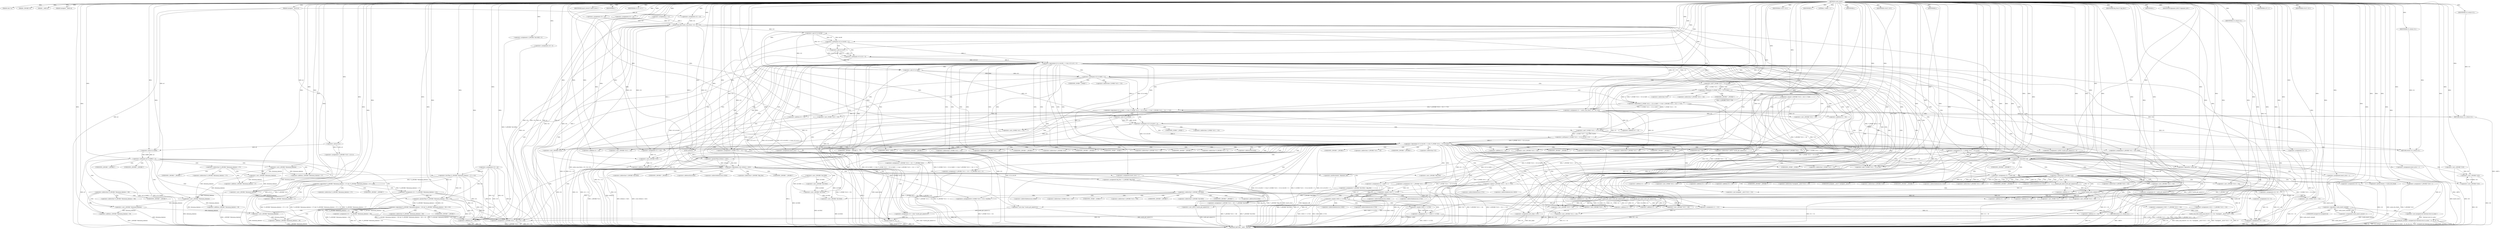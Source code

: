 digraph cache_insert {  
"1000122" [label = "(METHOD,cache_insert)" ]
"1000637" [label = "(METHOD_RETURN,__int64 __fastcall)" ]
"1000123" [label = "(PARAM,char *a1)" ]
"1000124" [label = "(PARAM,_DWORD *a2)" ]
"1000125" [label = "(PARAM,__int64 a3)" ]
"1000126" [label = "(PARAM,unsigned __int64 a4)" ]
"1000127" [label = "(PARAM,unsigned __int16 a5)" ]
"1000150" [label = "(<operator>.assignment,s = a1)" ]
"1000153" [label = "(<operator>.assignment,v25 = a2)" ]
"1000156" [label = "(<operator>.assignment,v24 = a3)" ]
"1000159" [label = "(<operator>.assignment,v23 = a4)" ]
"1000162" [label = "(<operator>.assignment,v22 = a5)" ]
"1000165" [label = "(<operator>.assignment,*(_DWORD *)&v20[8] = 0)" ]
"1000167" [label = "(<operator>.cast,(_DWORD *)&v20[8])" ]
"1000174" [label = "(<operator>.assignment,*(_QWORD *)v20 = a5 & 4)" ]
"1000176" [label = "(<operator>.cast,(_QWORD *)v20)" ]
"1000179" [label = "(<operator>.and,a5 & 4)" ]
"1000182" [label = "(<operator>.assignment,v19 = 0)" ]
"1000186" [label = "(<operator>.notEquals,(a5 & 0x980) != 0)" ]
"1000187" [label = "(<operator>.and,a5 & 0x980)" ]
"1000193" [label = "(<operator>.logicalAnd,*((_QWORD *)dnsmasq_daemon + 57) && *((_QWORD *)dnsmasq_daemon + 57) < v23)" ]
"1000195" [label = "(<operator>.addition,(_QWORD *)dnsmasq_daemon + 57)" ]
"1000196" [label = "(<operator>.cast,(_QWORD *)dnsmasq_daemon)" ]
"1000200" [label = "(<operator>.lessThan,*((_QWORD *)dnsmasq_daemon + 57) < v23)" ]
"1000202" [label = "(<operator>.addition,(_QWORD *)dnsmasq_daemon + 57)" ]
"1000203" [label = "(<operator>.cast,(_QWORD *)dnsmasq_daemon)" ]
"1000208" [label = "(<operator>.assignment,v23 = *((_QWORD *)dnsmasq_daemon + 57))" ]
"1000211" [label = "(<operator>.addition,(_QWORD *)dnsmasq_daemon + 57)" ]
"1000212" [label = "(<operator>.cast,(_QWORD *)dnsmasq_daemon)" ]
"1000217" [label = "(<operator>.logicalAnd,*((_QWORD *)dnsmasq_daemon + 56) && *((_QWORD *)dnsmasq_daemon + 56) > v23)" ]
"1000219" [label = "(<operator>.addition,(_QWORD *)dnsmasq_daemon + 56)" ]
"1000220" [label = "(<operator>.cast,(_QWORD *)dnsmasq_daemon)" ]
"1000224" [label = "(<operator>.greaterThan,*((_QWORD *)dnsmasq_daemon + 56) > v23)" ]
"1000226" [label = "(<operator>.addition,(_QWORD *)dnsmasq_daemon + 56)" ]
"1000227" [label = "(<operator>.cast,(_QWORD *)dnsmasq_daemon)" ]
"1000232" [label = "(<operator>.assignment,v23 = *((_QWORD *)dnsmasq_daemon + 56))" ]
"1000235" [label = "(<operator>.addition,(_QWORD *)dnsmasq_daemon + 56)" ]
"1000236" [label = "(<operator>.cast,(_QWORD *)dnsmasq_daemon)" ]
"1000241" [label = "(IDENTIFIER,insert_error,if ( insert_error ))" ]
"1000242" [label = "(IDENTIFIER,L,)" ]
"1000243" [label = "(<operator>.assignment,v21 = cache_scan_free(s, v25, v24, v22))" ]
"1000245" [label = "(cache_scan_free,cache_scan_free(s, v25, v24, v22))" ]
"1000251" [label = "(IDENTIFIER,v21,if ( v21 ))" ]
"1000254" [label = "(<operator>.logicalAnd,(v22 & 0x180) != 0 && (v22 & 8) != 0)" ]
"1000255" [label = "(<operator>.notEquals,(v22 & 0x180) != 0)" ]
"1000256" [label = "(<operator>.and,v22 & 0x180)" ]
"1000260" [label = "(<operator>.notEquals,(v22 & 8) != 0)" ]
"1000261" [label = "(<operator>.and,v22 & 8)" ]
"1000267" [label = "(<operator>.logicalAnd,(v22 & 0x80) != 0 && (*(_WORD *)(v21 + 52) & 0x80) != 0 && *(_DWORD *)(v21 + 24) == *v25)" ]
"1000268" [label = "(<operator>.notEquals,(v22 & 0x80) != 0)" ]
"1000269" [label = "(<operator>.and,v22 & 0x80)" ]
"1000273" [label = "(<operator>.logicalAnd,(*(_WORD *)(v21 + 52) & 0x80) != 0 && *(_DWORD *)(v21 + 24) == *v25)" ]
"1000274" [label = "(<operator>.notEquals,(*(_WORD *)(v21 + 52) & 0x80) != 0)" ]
"1000275" [label = "(<operator>.and,*(_WORD *)(v21 + 52) & 0x80)" ]
"1000277" [label = "(<operator>.cast,(_WORD *)(v21 + 52))" ]
"1000279" [label = "(<operator>.addition,v21 + 52)" ]
"1000284" [label = "(<operator>.equals,*(_DWORD *)(v21 + 24) == *v25)" ]
"1000286" [label = "(<operator>.cast,(_DWORD *)(v21 + 24))" ]
"1000288" [label = "(<operator>.addition,v21 + 24)" ]
"1000293" [label = "(RETURN,return v21;,return v21;)" ]
"1000294" [label = "(IDENTIFIER,v21,return v21;)" ]
"1000296" [label = "(<operator>.logicalAnd,(v22 & 0x100) != 0 && (*(_WORD *)(v21 + 52) & 0x100) != 0)" ]
"1000297" [label = "(<operator>.notEquals,(v22 & 0x100) != 0)" ]
"1000298" [label = "(<operator>.and,v22 & 0x100)" ]
"1000302" [label = "(<operator>.notEquals,(*(_WORD *)(v21 + 52) & 0x100) != 0)" ]
"1000303" [label = "(<operator>.and,*(_WORD *)(v21 + 52) & 0x100)" ]
"1000305" [label = "(<operator>.cast,(_WORD *)(v21 + 52))" ]
"1000307" [label = "(<operator>.addition,v21 + 52)" ]
"1000313" [label = "(<operator>.assignment,v18 = (_DWORD *)(v21 + 24))" ]
"1000315" [label = "(<operator>.cast,(_DWORD *)(v21 + 24))" ]
"1000317" [label = "(<operator>.addition,v21 + 24)" ]
"1000320" [label = "(<operator>.assignment,v17 = v25)" ]
"1000323" [label = "(<operator>.assignment,v14 = 0)" ]
"1000327" [label = "(<operator>.equals,*(_DWORD *)(v21 + 24) == *v25)" ]
"1000329" [label = "(<operator>.cast,(_DWORD *)(v21 + 24))" ]
"1000331" [label = "(<operator>.addition,v21 + 24)" ]
"1000337" [label = "(<operator>.assignment,v14 = 0)" ]
"1000341" [label = "(<operator>.equals,v18[1] == v17[1])" ]
"1000349" [label = "(<operator>.assignment,v14 = 0)" ]
"1000353" [label = "(<operator>.equals,v18[2] == v17[2])" ]
"1000360" [label = "(<operator>.assignment,v14 = v18[3] == v17[3])" ]
"1000362" [label = "(<operator>.equals,v18[3] == v17[3])" ]
"1000369" [label = "(<operator>.assignment,v16 = v14)" ]
"1000373" [label = "(IDENTIFIER,v14,if ( v14 ))" ]
"1000374" [label = "(RETURN,return v21;,return v21;)" ]
"1000375" [label = "(IDENTIFIER,v21,return v21;)" ]
"1000376" [label = "(<operator>.assignment,insert_error = 1)" ]
"1000379" [label = "(IDENTIFIER,L,)" ]
"1000381" [label = "(LITERAL,1,while ( 1 ))" ]
"1000383" [label = "(<operator>.assignment,v21 = cache_tail)" ]
"1000387" [label = "(<operator>.logicalNot,!cache_tail)" ]
"1000390" [label = "(<operator>.assignment,insert_error = 1)" ]
"1000393" [label = "(IDENTIFIER,L,)" ]
"1000394" [label = "(<operator>.assignment,v8 = *(_WORD *)(v21 + 52) & 0xC)" ]
"1000396" [label = "(<operator>.and,*(_WORD *)(v21 + 52) & 0xC)" ]
"1000398" [label = "(<operator>.cast,(_WORD *)(v21 + 52))" ]
"1000400" [label = "(<operator>.addition,v21 + 52)" ]
"1000405" [label = "(<operator>.logicalNot,!v8)" ]
"1000409" [label = "(IDENTIFIER,v19,if ( v19 ))" ]
"1000412" [label = "(<operator>.logicalNot,!cache_insert_warned)" ]
"1000415" [label = "(my_syslog,my_syslog(3, (unsigned int)\"Internal error in cache.\", v5, v8, v6, v7))" ]
"1000417" [label = "(<operator>.cast,(unsigned int)\"Internal error in cache.\")" ]
"1000424" [label = "(<operator>.assignment,cache_insert_warned = 1)" ]
"1000427" [label = "(<operator>.assignment,insert_error = 1)" ]
"1000430" [label = "(IDENTIFIER,L,)" ]
"1000433" [label = "(<operator>.cast,(_DWORD *)v20)" ]
"1000437" [label = "(<operator>.assignment,v15[0] = *(_QWORD *)(v21 + 24))" ]
"1000442" [label = "(<operator>.cast,(_QWORD *)(v21 + 24))" ]
"1000444" [label = "(<operator>.addition,v21 + 24)" ]
"1000447" [label = "(<operator>.assignment,v15[1] = *(_QWORD *)(v21 + 32))" ]
"1000452" [label = "(<operator>.cast,(_QWORD *)(v21 + 32))" ]
"1000454" [label = "(<operator>.addition,v21 + 32)" ]
"1000457" [label = "(<operator>.assignment,v19 = 1)" ]
"1000460" [label = "(<operator>.assignment,v9 = cache_get_name(v21))" ]
"1000462" [label = "(cache_get_name,cache_get_name(v21))" ]
"1000464" [label = "(cache_scan_free,cache_scan_free(v9, v15, v24, *(unsigned __int16 *)(v21 + 52)))" ]
"1000469" [label = "(<operator>.cast,(unsigned __int16 *)(v21 + 52))" ]
"1000471" [label = "(<operator>.addition,v21 + 52)" ]
"1000474" [label = "(<operator>.preIncrement,++cache_live_freed)" ]
"1000478" [label = "(<operator>.assignment,*(_DWORD *)v20 = 1)" ]
"1000480" [label = "(<operator>.cast,(_DWORD *)v20)" ]
"1000485" [label = "(<operator>.logicalAnd,s && strlen(s) > 0x31)" ]
"1000487" [label = "(<operator>.greaterThan,strlen(s) > 0x31)" ]
"1000488" [label = "(strlen,strlen(s))" ]
"1000493" [label = "(IDENTIFIER,big_free,if ( big_free ))" ]
"1000495" [label = "(<operator>.assignment,*(_QWORD *)&v20[4] = big_free)" ]
"1000497" [label = "(<operator>.cast,(_QWORD *)&v20[4])" ]
"1000504" [label = "(<operator>.assignment,big_free = *(_QWORD *)big_free)" ]
"1000507" [label = "(<operator>.cast,(_QWORD *)big_free)" ]
"1000513" [label = "(<operator>.assignment,insert_error = 1)" ]
"1000516" [label = "(IDENTIFIER,L,)" ]
"1000518" [label = "(IDENTIFIER,bignames_left,if ( bignames_left ))" ]
"1000519" [label = "(<operator>.preDecrement,--bignames_left)" ]
"1000521" [label = "(cache_unlink,cache_unlink(v21))" ]
"1000523" [label = "(<operator>.assignment,*(_WORD *)(v21 + 52) = v22)" ]
"1000525" [label = "(<operator>.cast,(_WORD *)(v21 + 52))" ]
"1000527" [label = "(<operator>.addition,v21 + 52)" ]
"1000533" [label = "(<operator>.cast,(_QWORD *)&v20[4])" ]
"1000540" [label = "(<operator>.assignment,*(_QWORD *)(v21 + 56) = *(_QWORD *)&v20[4])" ]
"1000542" [label = "(<operator>.cast,(_QWORD *)(v21 + 56))" ]
"1000544" [label = "(<operator>.addition,v21 + 56)" ]
"1000548" [label = "(<operator>.cast,(_QWORD *)&v20[4])" ]
"1000554" [label = "(<operators>.assignmentOr,*(_WORD *)(v21 + 52) |= 0x200u)" ]
"1000556" [label = "(<operator>.cast,(_WORD *)(v21 + 52))" ]
"1000558" [label = "(<operator>.addition,v21 + 52)" ]
"1000563" [label = "(IDENTIFIER,s,if ( s ))" ]
"1000565" [label = "(<operator>.assignment,v10 = (char *)cache_get_name(v21))" ]
"1000567" [label = "(<operator>.cast,(char *)cache_get_name(v21))" ]
"1000569" [label = "(cache_get_name,cache_get_name(v21))" ]
"1000571" [label = "(strcpy,strcpy(v10, s))" ]
"1000576" [label = "(<operator>.assignment,*(_BYTE *)cache_get_name(v21) = 0)" ]
"1000578" [label = "(<operator>.cast,(_BYTE *)cache_get_name(v21))" ]
"1000580" [label = "(cache_get_name,cache_get_name(v21))" ]
"1000584" [label = "(IDENTIFIER,v25,if ( v25 ))" ]
"1000586" [label = "(<operator>.assignment,v11 = v21)" ]
"1000589" [label = "(<operator>.assignment,v12 = v25)" ]
"1000592" [label = "(<operator>.assignment,*(_QWORD *)(v21 + 24) = *(_QWORD *)v25)" ]
"1000594" [label = "(<operator>.cast,(_QWORD *)(v21 + 24))" ]
"1000596" [label = "(<operator>.addition,v21 + 24)" ]
"1000600" [label = "(<operator>.cast,(_QWORD *)v25)" ]
"1000603" [label = "(<operator>.assignment,*(_QWORD *)(v11 + 32) = *((_QWORD *)v12 + 1))" ]
"1000605" [label = "(<operator>.cast,(_QWORD *)(v11 + 32))" ]
"1000607" [label = "(<operator>.addition,v11 + 32)" ]
"1000611" [label = "(<operator>.addition,(_QWORD *)v12 + 1)" ]
"1000612" [label = "(<operator>.cast,(_QWORD *)v12)" ]
"1000616" [label = "(<operator>.assignment,*(_QWORD *)(v21 + 40) = v23 + v24)" ]
"1000618" [label = "(<operator>.cast,(_QWORD *)(v21 + 40))" ]
"1000620" [label = "(<operator>.addition,v21 + 40)" ]
"1000623" [label = "(<operator>.addition,v23 + v24)" ]
"1000626" [label = "(<operator>.assignment,*(_QWORD *)v21 = new_chain)" ]
"1000628" [label = "(<operator>.cast,(_QWORD *)v21)" ]
"1000632" [label = "(<operator>.assignment,new_chain = v21)" ]
"1000635" [label = "(RETURN,return v21;,return v21;)" ]
"1000636" [label = "(IDENTIFIER,v21,return v21;)" ]
"1000194" [label = "(<operator>.indirection,*((_QWORD *)dnsmasq_daemon + 57))" ]
"1000197" [label = "(UNKNOWN,_QWORD *,_QWORD *)" ]
"1000201" [label = "(<operator>.indirection,*((_QWORD *)dnsmasq_daemon + 57))" ]
"1000204" [label = "(UNKNOWN,_QWORD *,_QWORD *)" ]
"1000210" [label = "(<operator>.indirection,*((_QWORD *)dnsmasq_daemon + 57))" ]
"1000213" [label = "(UNKNOWN,_QWORD *,_QWORD *)" ]
"1000218" [label = "(<operator>.indirection,*((_QWORD *)dnsmasq_daemon + 56))" ]
"1000221" [label = "(UNKNOWN,_QWORD *,_QWORD *)" ]
"1000225" [label = "(<operator>.indirection,*((_QWORD *)dnsmasq_daemon + 56))" ]
"1000228" [label = "(UNKNOWN,_QWORD *,_QWORD *)" ]
"1000234" [label = "(<operator>.indirection,*((_QWORD *)dnsmasq_daemon + 56))" ]
"1000237" [label = "(UNKNOWN,_QWORD *,_QWORD *)" ]
"1000276" [label = "(<operator>.indirection,*(_WORD *)(v21 + 52))" ]
"1000278" [label = "(UNKNOWN,_WORD *,_WORD *)" ]
"1000285" [label = "(<operator>.indirection,*(_DWORD *)(v21 + 24))" ]
"1000287" [label = "(UNKNOWN,_DWORD *,_DWORD *)" ]
"1000291" [label = "(<operator>.indirection,*v25)" ]
"1000304" [label = "(<operator>.indirection,*(_WORD *)(v21 + 52))" ]
"1000306" [label = "(UNKNOWN,_WORD *,_WORD *)" ]
"1000316" [label = "(UNKNOWN,_DWORD *,_DWORD *)" ]
"1000328" [label = "(<operator>.indirection,*(_DWORD *)(v21 + 24))" ]
"1000330" [label = "(UNKNOWN,_DWORD *,_DWORD *)" ]
"1000334" [label = "(<operator>.indirection,*v25)" ]
"1000342" [label = "(<operator>.indirectIndexAccess,v18[1])" ]
"1000345" [label = "(<operator>.indirectIndexAccess,v17[1])" ]
"1000354" [label = "(<operator>.indirectIndexAccess,v18[2])" ]
"1000357" [label = "(<operator>.indirectIndexAccess,v17[2])" ]
"1000363" [label = "(<operator>.indirectIndexAccess,v18[3])" ]
"1000366" [label = "(<operator>.indirectIndexAccess,v17[3])" ]
"1000397" [label = "(<operator>.indirection,*(_WORD *)(v21 + 52))" ]
"1000399" [label = "(UNKNOWN,_WORD *,_WORD *)" ]
"1000418" [label = "(UNKNOWN,unsigned int,unsigned int)" ]
"1000432" [label = "(<operator>.indirection,*(_DWORD *)v20)" ]
"1000434" [label = "(UNKNOWN,_DWORD *,_DWORD *)" ]
"1000438" [label = "(<operator>.indirectIndexAccess,v15[0])" ]
"1000441" [label = "(<operator>.indirection,*(_QWORD *)(v21 + 24))" ]
"1000443" [label = "(UNKNOWN,_QWORD *,_QWORD *)" ]
"1000448" [label = "(<operator>.indirectIndexAccess,v15[1])" ]
"1000451" [label = "(<operator>.indirection,*(_QWORD *)(v21 + 32))" ]
"1000453" [label = "(UNKNOWN,_QWORD *,_QWORD *)" ]
"1000468" [label = "(<operator>.indirection,*(unsigned __int16 *)(v21 + 52))" ]
"1000470" [label = "(UNKNOWN,unsigned __int16 *,unsigned __int16 *)" ]
"1000479" [label = "(<operator>.indirection,*(_DWORD *)v20)" ]
"1000481" [label = "(UNKNOWN,_DWORD *,_DWORD *)" ]
"1000496" [label = "(<operator>.indirection,*(_QWORD *)&v20[4])" ]
"1000498" [label = "(UNKNOWN,_QWORD *,_QWORD *)" ]
"1000499" [label = "(<operator>.addressOf,&v20[4])" ]
"1000500" [label = "(<operator>.indirectIndexAccess,v20[4])" ]
"1000506" [label = "(<operator>.indirection,*(_QWORD *)big_free)" ]
"1000508" [label = "(UNKNOWN,_QWORD *,_QWORD *)" ]
"1000524" [label = "(<operator>.indirection,*(_WORD *)(v21 + 52))" ]
"1000526" [label = "(UNKNOWN,_WORD *,_WORD *)" ]
"1000532" [label = "(<operator>.indirection,*(_QWORD *)&v20[4])" ]
"1000534" [label = "(UNKNOWN,_QWORD *,_QWORD *)" ]
"1000535" [label = "(<operator>.addressOf,&v20[4])" ]
"1000536" [label = "(<operator>.indirectIndexAccess,v20[4])" ]
"1000541" [label = "(<operator>.indirection,*(_QWORD *)(v21 + 56))" ]
"1000543" [label = "(UNKNOWN,_QWORD *,_QWORD *)" ]
"1000547" [label = "(<operator>.indirection,*(_QWORD *)&v20[4])" ]
"1000549" [label = "(UNKNOWN,_QWORD *,_QWORD *)" ]
"1000550" [label = "(<operator>.addressOf,&v20[4])" ]
"1000551" [label = "(<operator>.indirectIndexAccess,v20[4])" ]
"1000555" [label = "(<operator>.indirection,*(_WORD *)(v21 + 52))" ]
"1000557" [label = "(UNKNOWN,_WORD *,_WORD *)" ]
"1000568" [label = "(UNKNOWN,char *,char *)" ]
"1000577" [label = "(<operator>.indirection,*(_BYTE *)cache_get_name(v21))" ]
"1000579" [label = "(UNKNOWN,_BYTE *,_BYTE *)" ]
"1000593" [label = "(<operator>.indirection,*(_QWORD *)(v21 + 24))" ]
"1000595" [label = "(UNKNOWN,_QWORD *,_QWORD *)" ]
"1000599" [label = "(<operator>.indirection,*(_QWORD *)v25)" ]
"1000601" [label = "(UNKNOWN,_QWORD *,_QWORD *)" ]
"1000604" [label = "(<operator>.indirection,*(_QWORD *)(v11 + 32))" ]
"1000606" [label = "(UNKNOWN,_QWORD *,_QWORD *)" ]
"1000610" [label = "(<operator>.indirection,*((_QWORD *)v12 + 1))" ]
"1000613" [label = "(UNKNOWN,_QWORD *,_QWORD *)" ]
"1000617" [label = "(<operator>.indirection,*(_QWORD *)(v21 + 40))" ]
"1000619" [label = "(UNKNOWN,_QWORD *,_QWORD *)" ]
"1000627" [label = "(<operator>.indirection,*(_QWORD *)v21)" ]
"1000629" [label = "(UNKNOWN,_QWORD *,_QWORD *)" ]
  "1000374" -> "1000637"  [ label = "DDG: <RET>"] 
  "1000464" -> "1000637"  [ label = "DDG: cache_scan_free(v9, v15, v24, *(unsigned __int16 *)(v21 + 52))"] 
  "1000525" -> "1000637"  [ label = "DDG: v21 + 52"] 
  "1000254" -> "1000637"  [ label = "DDG: (v22 & 8) != 0"] 
  "1000327" -> "1000637"  [ label = "DDG: *(_DWORD *)(v21 + 24) == *v25"] 
  "1000523" -> "1000637"  [ label = "DDG: v22"] 
  "1000288" -> "1000637"  [ label = "DDG: v21"] 
  "1000159" -> "1000637"  [ label = "DDG: a4"] 
  "1000267" -> "1000637"  [ label = "DDG: (v22 & 0x80) != 0 && (*(_WORD *)(v21 + 52) & 0x80) != 0 && *(_DWORD *)(v21 + 24) == *v25"] 
  "1000217" -> "1000637"  [ label = "DDG: *((_QWORD *)dnsmasq_daemon + 56)"] 
  "1000193" -> "1000637"  [ label = "DDG: *((_QWORD *)dnsmasq_daemon + 57)"] 
  "1000565" -> "1000637"  [ label = "DDG: (char *)cache_get_name(v21)"] 
  "1000193" -> "1000637"  [ label = "DDG: *((_QWORD *)dnsmasq_daemon + 57) < v23"] 
  "1000571" -> "1000637"  [ label = "DDG: strcpy(v10, s)"] 
  "1000442" -> "1000637"  [ label = "DDG: v21 + 24"] 
  "1000341" -> "1000637"  [ label = "DDG: v18[1]"] 
  "1000523" -> "1000637"  [ label = "DDG: *(_WORD *)(v21 + 52)"] 
  "1000320" -> "1000637"  [ label = "DDG: v25"] 
  "1000127" -> "1000637"  [ label = "DDG: a5"] 
  "1000305" -> "1000637"  [ label = "DDG: v21 + 52"] 
  "1000495" -> "1000637"  [ label = "DDG: *(_QWORD *)&v20[4]"] 
  "1000626" -> "1000637"  [ label = "DDG: *(_QWORD *)v21"] 
  "1000165" -> "1000637"  [ label = "DDG: *(_DWORD *)&v20[8]"] 
  "1000243" -> "1000637"  [ label = "DDG: v21"] 
  "1000415" -> "1000637"  [ label = "DDG: v5"] 
  "1000353" -> "1000637"  [ label = "DDG: v18[2] == v17[2]"] 
  "1000320" -> "1000637"  [ label = "DDG: v17"] 
  "1000268" -> "1000637"  [ label = "DDG: v22 & 0x80"] 
  "1000487" -> "1000637"  [ label = "DDG: strlen(s)"] 
  "1000485" -> "1000637"  [ label = "DDG: s"] 
  "1000600" -> "1000637"  [ label = "DDG: v25"] 
  "1000464" -> "1000637"  [ label = "DDG: *(unsigned __int16 *)(v21 + 52)"] 
  "1000232" -> "1000637"  [ label = "DDG: v23"] 
  "1000542" -> "1000637"  [ label = "DDG: v21 + 56"] 
  "1000415" -> "1000637"  [ label = "DDG: my_syslog(3, (unsigned int)\"Internal error in cache.\", v5, v8, v6, v7)"] 
  "1000415" -> "1000637"  [ label = "DDG: (unsigned int)\"Internal error in cache.\""] 
  "1000415" -> "1000637"  [ label = "DDG: v6"] 
  "1000245" -> "1000637"  [ label = "DDG: s"] 
  "1000327" -> "1000637"  [ label = "DDG: *v25"] 
  "1000554" -> "1000637"  [ label = "DDG: *(_WORD *)(v21 + 52)"] 
  "1000513" -> "1000637"  [ label = "DDG: insert_error"] 
  "1000632" -> "1000637"  [ label = "DDG: v21"] 
  "1000217" -> "1000637"  [ label = "DDG: *((_QWORD *)dnsmasq_daemon + 56) && *((_QWORD *)dnsmasq_daemon + 56) > v23"] 
  "1000504" -> "1000637"  [ label = "DDG: big_free"] 
  "1000176" -> "1000637"  [ label = "DDG: v20"] 
  "1000540" -> "1000637"  [ label = "DDG: *(_QWORD *)&v20[4]"] 
  "1000227" -> "1000637"  [ label = "DDG: dnsmasq_daemon"] 
  "1000571" -> "1000637"  [ label = "DDG: s"] 
  "1000480" -> "1000637"  [ label = "DDG: v20"] 
  "1000576" -> "1000637"  [ label = "DDG: *(_BYTE *)cache_get_name(v21)"] 
  "1000405" -> "1000637"  [ label = "DDG: v8"] 
  "1000232" -> "1000637"  [ label = "DDG: *((_QWORD *)dnsmasq_daemon + 56)"] 
  "1000632" -> "1000637"  [ label = "DDG: new_chain"] 
  "1000447" -> "1000637"  [ label = "DDG: v15[1]"] 
  "1000150" -> "1000637"  [ label = "DDG: a1"] 
  "1000255" -> "1000637"  [ label = "DDG: v22 & 0x180"] 
  "1000273" -> "1000637"  [ label = "DDG: (*(_WORD *)(v21 + 52) & 0x80) != 0"] 
  "1000219" -> "1000637"  [ label = "DDG: (_QWORD *)dnsmasq_daemon"] 
  "1000297" -> "1000637"  [ label = "DDG: v22 & 0x100"] 
  "1000296" -> "1000637"  [ label = "DDG: (v22 & 0x100) != 0 && (*(_WORD *)(v21 + 52) & 0x100) != 0"] 
  "1000437" -> "1000637"  [ label = "DDG: v15[0]"] 
  "1000390" -> "1000637"  [ label = "DDG: insert_error"] 
  "1000369" -> "1000637"  [ label = "DDG: v16"] 
  "1000464" -> "1000637"  [ label = "DDG: v9"] 
  "1000485" -> "1000637"  [ label = "DDG: strlen(s) > 0x31"] 
  "1000269" -> "1000637"  [ label = "DDG: v22"] 
  "1000623" -> "1000637"  [ label = "DDG: v23"] 
  "1000296" -> "1000637"  [ label = "DDG: (*(_WORD *)(v21 + 52) & 0x100) != 0"] 
  "1000182" -> "1000637"  [ label = "DDG: v19"] 
  "1000387" -> "1000637"  [ label = "DDG: !cache_tail"] 
  "1000556" -> "1000637"  [ label = "DDG: v21 + 52"] 
  "1000226" -> "1000637"  [ label = "DDG: (_QWORD *)dnsmasq_daemon"] 
  "1000607" -> "1000637"  [ label = "DDG: v11"] 
  "1000341" -> "1000637"  [ label = "DDG: v18[1] == v17[1]"] 
  "1000267" -> "1000637"  [ label = "DDG: (v22 & 0x80) != 0"] 
  "1000452" -> "1000637"  [ label = "DDG: v21 + 32"] 
  "1000217" -> "1000637"  [ label = "DDG: *((_QWORD *)dnsmasq_daemon + 56) > v23"] 
  "1000341" -> "1000637"  [ label = "DDG: v17[1]"] 
  "1000623" -> "1000637"  [ label = "DDG: v24"] 
  "1000235" -> "1000637"  [ label = "DDG: (_QWORD *)dnsmasq_daemon"] 
  "1000153" -> "1000637"  [ label = "DDG: a2"] 
  "1000156" -> "1000637"  [ label = "DDG: a3"] 
  "1000245" -> "1000637"  [ label = "DDG: v25"] 
  "1000504" -> "1000637"  [ label = "DDG: *(_QWORD *)big_free"] 
  "1000605" -> "1000637"  [ label = "DDG: v11 + 32"] 
  "1000474" -> "1000637"  [ label = "DDG: cache_live_freed"] 
  "1000303" -> "1000637"  [ label = "DDG: *(_WORD *)(v21 + 52)"] 
  "1000594" -> "1000637"  [ label = "DDG: v21 + 24"] 
  "1000254" -> "1000637"  [ label = "DDG: (v22 & 0x180) != 0"] 
  "1000200" -> "1000637"  [ label = "DDG: v23"] 
  "1000220" -> "1000637"  [ label = "DDG: dnsmasq_daemon"] 
  "1000286" -> "1000637"  [ label = "DDG: v21 + 24"] 
  "1000193" -> "1000637"  [ label = "DDG: *((_QWORD *)dnsmasq_daemon + 57) && *((_QWORD *)dnsmasq_daemon + 57) < v23"] 
  "1000313" -> "1000637"  [ label = "DDG: v18"] 
  "1000611" -> "1000637"  [ label = "DDG: (_QWORD *)v12"] 
  "1000274" -> "1000637"  [ label = "DDG: *(_WORD *)(v21 + 52) & 0x80"] 
  "1000424" -> "1000637"  [ label = "DDG: cache_insert_warned"] 
  "1000616" -> "1000637"  [ label = "DDG: *(_QWORD *)(v21 + 40)"] 
  "1000277" -> "1000637"  [ label = "DDG: v21 + 52"] 
  "1000260" -> "1000637"  [ label = "DDG: v22 & 8"] 
  "1000245" -> "1000637"  [ label = "DDG: v24"] 
  "1000437" -> "1000637"  [ label = "DDG: *(_QWORD *)(v21 + 24)"] 
  "1000302" -> "1000637"  [ label = "DDG: *(_WORD *)(v21 + 52) & 0x100"] 
  "1000284" -> "1000637"  [ label = "DDG: *v25"] 
  "1000362" -> "1000637"  [ label = "DDG: v17[3]"] 
  "1000592" -> "1000637"  [ label = "DDG: *(_QWORD *)(v21 + 24)"] 
  "1000540" -> "1000637"  [ label = "DDG: *(_QWORD *)(v21 + 56)"] 
  "1000224" -> "1000637"  [ label = "DDG: v23"] 
  "1000592" -> "1000637"  [ label = "DDG: *(_QWORD *)v25"] 
  "1000519" -> "1000637"  [ label = "DDG: bignames_left"] 
  "1000533" -> "1000637"  [ label = "DDG: &v20[4]"] 
  "1000331" -> "1000637"  [ label = "DDG: v21"] 
  "1000447" -> "1000637"  [ label = "DDG: *(_QWORD *)(v21 + 32)"] 
  "1000208" -> "1000637"  [ label = "DDG: v23"] 
  "1000187" -> "1000637"  [ label = "DDG: a5"] 
  "1000387" -> "1000637"  [ label = "DDG: cache_tail"] 
  "1000478" -> "1000637"  [ label = "DDG: *(_DWORD *)v20"] 
  "1000415" -> "1000637"  [ label = "DDG: v7"] 
  "1000279" -> "1000637"  [ label = "DDG: v21"] 
  "1000567" -> "1000637"  [ label = "DDG: cache_get_name(v21)"] 
  "1000327" -> "1000637"  [ label = "DDG: *(_DWORD *)(v21 + 24)"] 
  "1000616" -> "1000637"  [ label = "DDG: v23 + v24"] 
  "1000186" -> "1000637"  [ label = "DDG: a5 & 0x980"] 
  "1000267" -> "1000637"  [ label = "DDG: (*(_WORD *)(v21 + 52) & 0x80) != 0 && *(_DWORD *)(v21 + 24) == *v25"] 
  "1000376" -> "1000637"  [ label = "DDG: insert_error"] 
  "1000427" -> "1000637"  [ label = "DDG: insert_error"] 
  "1000603" -> "1000637"  [ label = "DDG: *((_QWORD *)v12 + 1)"] 
  "1000167" -> "1000637"  [ label = "DDG: &v20[8]"] 
  "1000394" -> "1000637"  [ label = "DDG: *(_WORD *)(v21 + 52) & 0xC"] 
  "1000174" -> "1000637"  [ label = "DDG: a5 & 4"] 
  "1000298" -> "1000637"  [ label = "DDG: v22"] 
  "1000612" -> "1000637"  [ label = "DDG: v12"] 
  "1000353" -> "1000637"  [ label = "DDG: v18[2]"] 
  "1000412" -> "1000637"  [ label = "DDG: !cache_insert_warned"] 
  "1000362" -> "1000637"  [ label = "DDG: v18[3]"] 
  "1000353" -> "1000637"  [ label = "DDG: v17[2]"] 
  "1000208" -> "1000637"  [ label = "DDG: *((_QWORD *)dnsmasq_daemon + 57)"] 
  "1000273" -> "1000637"  [ label = "DDG: *(_DWORD *)(v21 + 24) == *v25"] 
  "1000236" -> "1000637"  [ label = "DDG: dnsmasq_daemon"] 
  "1000405" -> "1000637"  [ label = "DDG: !v8"] 
  "1000159" -> "1000637"  [ label = "DDG: v23"] 
  "1000578" -> "1000637"  [ label = "DDG: cache_get_name(v21)"] 
  "1000254" -> "1000637"  [ label = "DDG: (v22 & 0x180) != 0 && (v22 & 8) != 0"] 
  "1000521" -> "1000637"  [ label = "DDG: cache_unlink(v21)"] 
  "1000415" -> "1000637"  [ label = "DDG: v8"] 
  "1000603" -> "1000637"  [ label = "DDG: *(_QWORD *)(v11 + 32)"] 
  "1000412" -> "1000637"  [ label = "DDG: cache_insert_warned"] 
  "1000174" -> "1000637"  [ label = "DDG: *(_QWORD *)v20"] 
  "1000464" -> "1000637"  [ label = "DDG: v15"] 
  "1000433" -> "1000637"  [ label = "DDG: v20"] 
  "1000275" -> "1000637"  [ label = "DDG: *(_WORD *)(v21 + 52)"] 
  "1000296" -> "1000637"  [ label = "DDG: (v22 & 0x100) != 0"] 
  "1000485" -> "1000637"  [ label = "DDG: s && strlen(s) > 0x31"] 
  "1000369" -> "1000637"  [ label = "DDG: v14"] 
  "1000243" -> "1000637"  [ label = "DDG: cache_scan_free(s, v25, v24, v22)"] 
  "1000457" -> "1000637"  [ label = "DDG: v19"] 
  "1000571" -> "1000637"  [ label = "DDG: v10"] 
  "1000618" -> "1000637"  [ label = "DDG: v21 + 40"] 
  "1000360" -> "1000637"  [ label = "DDG: v18[3] == v17[3]"] 
  "1000186" -> "1000637"  [ label = "DDG: (a5 & 0x980) != 0"] 
  "1000284" -> "1000637"  [ label = "DDG: *(_DWORD *)(v21 + 24)"] 
  "1000548" -> "1000637"  [ label = "DDG: &v20[4]"] 
  "1000329" -> "1000637"  [ label = "DDG: v21 + 24"] 
  "1000293" -> "1000637"  [ label = "DDG: <RET>"] 
  "1000635" -> "1000637"  [ label = "DDG: <RET>"] 
  "1000122" -> "1000123"  [ label = "DDG: "] 
  "1000122" -> "1000124"  [ label = "DDG: "] 
  "1000122" -> "1000125"  [ label = "DDG: "] 
  "1000122" -> "1000126"  [ label = "DDG: "] 
  "1000122" -> "1000127"  [ label = "DDG: "] 
  "1000122" -> "1000150"  [ label = "DDG: "] 
  "1000122" -> "1000153"  [ label = "DDG: "] 
  "1000122" -> "1000156"  [ label = "DDG: "] 
  "1000122" -> "1000159"  [ label = "DDG: "] 
  "1000127" -> "1000162"  [ label = "DDG: a5"] 
  "1000122" -> "1000162"  [ label = "DDG: "] 
  "1000122" -> "1000165"  [ label = "DDG: "] 
  "1000179" -> "1000174"  [ label = "DDG: a5"] 
  "1000179" -> "1000174"  [ label = "DDG: 4"] 
  "1000122" -> "1000176"  [ label = "DDG: "] 
  "1000127" -> "1000179"  [ label = "DDG: a5"] 
  "1000122" -> "1000179"  [ label = "DDG: "] 
  "1000122" -> "1000182"  [ label = "DDG: "] 
  "1000187" -> "1000186"  [ label = "DDG: a5"] 
  "1000187" -> "1000186"  [ label = "DDG: 0x980"] 
  "1000179" -> "1000187"  [ label = "DDG: a5"] 
  "1000127" -> "1000187"  [ label = "DDG: a5"] 
  "1000122" -> "1000187"  [ label = "DDG: "] 
  "1000122" -> "1000186"  [ label = "DDG: "] 
  "1000200" -> "1000193"  [ label = "DDG: *((_QWORD *)dnsmasq_daemon + 57)"] 
  "1000196" -> "1000195"  [ label = "DDG: dnsmasq_daemon"] 
  "1000122" -> "1000196"  [ label = "DDG: "] 
  "1000122" -> "1000195"  [ label = "DDG: "] 
  "1000200" -> "1000193"  [ label = "DDG: v23"] 
  "1000203" -> "1000202"  [ label = "DDG: dnsmasq_daemon"] 
  "1000196" -> "1000203"  [ label = "DDG: dnsmasq_daemon"] 
  "1000122" -> "1000203"  [ label = "DDG: "] 
  "1000122" -> "1000202"  [ label = "DDG: "] 
  "1000159" -> "1000200"  [ label = "DDG: v23"] 
  "1000122" -> "1000200"  [ label = "DDG: "] 
  "1000193" -> "1000208"  [ label = "DDG: *((_QWORD *)dnsmasq_daemon + 57)"] 
  "1000122" -> "1000208"  [ label = "DDG: "] 
  "1000212" -> "1000211"  [ label = "DDG: dnsmasq_daemon"] 
  "1000203" -> "1000212"  [ label = "DDG: dnsmasq_daemon"] 
  "1000196" -> "1000212"  [ label = "DDG: dnsmasq_daemon"] 
  "1000122" -> "1000212"  [ label = "DDG: "] 
  "1000122" -> "1000211"  [ label = "DDG: "] 
  "1000224" -> "1000217"  [ label = "DDG: *((_QWORD *)dnsmasq_daemon + 56)"] 
  "1000220" -> "1000219"  [ label = "DDG: dnsmasq_daemon"] 
  "1000203" -> "1000220"  [ label = "DDG: dnsmasq_daemon"] 
  "1000212" -> "1000220"  [ label = "DDG: dnsmasq_daemon"] 
  "1000196" -> "1000220"  [ label = "DDG: dnsmasq_daemon"] 
  "1000122" -> "1000220"  [ label = "DDG: "] 
  "1000122" -> "1000219"  [ label = "DDG: "] 
  "1000224" -> "1000217"  [ label = "DDG: v23"] 
  "1000227" -> "1000226"  [ label = "DDG: dnsmasq_daemon"] 
  "1000220" -> "1000227"  [ label = "DDG: dnsmasq_daemon"] 
  "1000122" -> "1000227"  [ label = "DDG: "] 
  "1000122" -> "1000226"  [ label = "DDG: "] 
  "1000200" -> "1000224"  [ label = "DDG: v23"] 
  "1000208" -> "1000224"  [ label = "DDG: v23"] 
  "1000159" -> "1000224"  [ label = "DDG: v23"] 
  "1000122" -> "1000224"  [ label = "DDG: "] 
  "1000217" -> "1000232"  [ label = "DDG: *((_QWORD *)dnsmasq_daemon + 56)"] 
  "1000122" -> "1000232"  [ label = "DDG: "] 
  "1000236" -> "1000235"  [ label = "DDG: dnsmasq_daemon"] 
  "1000227" -> "1000236"  [ label = "DDG: dnsmasq_daemon"] 
  "1000220" -> "1000236"  [ label = "DDG: dnsmasq_daemon"] 
  "1000122" -> "1000236"  [ label = "DDG: "] 
  "1000122" -> "1000235"  [ label = "DDG: "] 
  "1000122" -> "1000241"  [ label = "DDG: "] 
  "1000122" -> "1000242"  [ label = "DDG: "] 
  "1000245" -> "1000243"  [ label = "DDG: s"] 
  "1000245" -> "1000243"  [ label = "DDG: v25"] 
  "1000245" -> "1000243"  [ label = "DDG: v24"] 
  "1000245" -> "1000243"  [ label = "DDG: v22"] 
  "1000122" -> "1000243"  [ label = "DDG: "] 
  "1000150" -> "1000245"  [ label = "DDG: s"] 
  "1000122" -> "1000245"  [ label = "DDG: "] 
  "1000153" -> "1000245"  [ label = "DDG: v25"] 
  "1000156" -> "1000245"  [ label = "DDG: v24"] 
  "1000162" -> "1000245"  [ label = "DDG: v22"] 
  "1000122" -> "1000251"  [ label = "DDG: "] 
  "1000255" -> "1000254"  [ label = "DDG: v22 & 0x180"] 
  "1000255" -> "1000254"  [ label = "DDG: 0"] 
  "1000256" -> "1000255"  [ label = "DDG: v22"] 
  "1000256" -> "1000255"  [ label = "DDG: 0x180"] 
  "1000245" -> "1000256"  [ label = "DDG: v22"] 
  "1000122" -> "1000256"  [ label = "DDG: "] 
  "1000122" -> "1000255"  [ label = "DDG: "] 
  "1000260" -> "1000254"  [ label = "DDG: v22 & 8"] 
  "1000260" -> "1000254"  [ label = "DDG: 0"] 
  "1000261" -> "1000260"  [ label = "DDG: v22"] 
  "1000261" -> "1000260"  [ label = "DDG: 8"] 
  "1000256" -> "1000261"  [ label = "DDG: v22"] 
  "1000122" -> "1000261"  [ label = "DDG: "] 
  "1000122" -> "1000260"  [ label = "DDG: "] 
  "1000268" -> "1000267"  [ label = "DDG: v22 & 0x80"] 
  "1000268" -> "1000267"  [ label = "DDG: 0"] 
  "1000269" -> "1000268"  [ label = "DDG: v22"] 
  "1000269" -> "1000268"  [ label = "DDG: 0x80"] 
  "1000256" -> "1000269"  [ label = "DDG: v22"] 
  "1000261" -> "1000269"  [ label = "DDG: v22"] 
  "1000122" -> "1000269"  [ label = "DDG: "] 
  "1000122" -> "1000268"  [ label = "DDG: "] 
  "1000273" -> "1000267"  [ label = "DDG: (*(_WORD *)(v21 + 52) & 0x80) != 0"] 
  "1000273" -> "1000267"  [ label = "DDG: *(_DWORD *)(v21 + 24) == *v25"] 
  "1000274" -> "1000273"  [ label = "DDG: *(_WORD *)(v21 + 52) & 0x80"] 
  "1000274" -> "1000273"  [ label = "DDG: 0"] 
  "1000275" -> "1000274"  [ label = "DDG: *(_WORD *)(v21 + 52)"] 
  "1000275" -> "1000274"  [ label = "DDG: 0x80"] 
  "1000243" -> "1000277"  [ label = "DDG: v21"] 
  "1000122" -> "1000277"  [ label = "DDG: "] 
  "1000243" -> "1000279"  [ label = "DDG: v21"] 
  "1000122" -> "1000279"  [ label = "DDG: "] 
  "1000122" -> "1000275"  [ label = "DDG: "] 
  "1000122" -> "1000274"  [ label = "DDG: "] 
  "1000284" -> "1000273"  [ label = "DDG: *(_DWORD *)(v21 + 24)"] 
  "1000284" -> "1000273"  [ label = "DDG: *v25"] 
  "1000122" -> "1000286"  [ label = "DDG: "] 
  "1000243" -> "1000286"  [ label = "DDG: v21"] 
  "1000122" -> "1000288"  [ label = "DDG: "] 
  "1000243" -> "1000288"  [ label = "DDG: v21"] 
  "1000294" -> "1000293"  [ label = "DDG: v21"] 
  "1000243" -> "1000293"  [ label = "DDG: v21"] 
  "1000122" -> "1000293"  [ label = "DDG: "] 
  "1000122" -> "1000294"  [ label = "DDG: "] 
  "1000297" -> "1000296"  [ label = "DDG: v22 & 0x100"] 
  "1000297" -> "1000296"  [ label = "DDG: 0"] 
  "1000298" -> "1000297"  [ label = "DDG: v22"] 
  "1000298" -> "1000297"  [ label = "DDG: 0x100"] 
  "1000269" -> "1000298"  [ label = "DDG: v22"] 
  "1000122" -> "1000298"  [ label = "DDG: "] 
  "1000122" -> "1000297"  [ label = "DDG: "] 
  "1000302" -> "1000296"  [ label = "DDG: *(_WORD *)(v21 + 52) & 0x100"] 
  "1000302" -> "1000296"  [ label = "DDG: 0"] 
  "1000303" -> "1000302"  [ label = "DDG: *(_WORD *)(v21 + 52)"] 
  "1000303" -> "1000302"  [ label = "DDG: 0x100"] 
  "1000275" -> "1000303"  [ label = "DDG: *(_WORD *)(v21 + 52)"] 
  "1000243" -> "1000305"  [ label = "DDG: v21"] 
  "1000122" -> "1000305"  [ label = "DDG: "] 
  "1000243" -> "1000307"  [ label = "DDG: v21"] 
  "1000122" -> "1000307"  [ label = "DDG: "] 
  "1000122" -> "1000303"  [ label = "DDG: "] 
  "1000122" -> "1000302"  [ label = "DDG: "] 
  "1000315" -> "1000313"  [ label = "DDG: v21 + 24"] 
  "1000122" -> "1000313"  [ label = "DDG: "] 
  "1000243" -> "1000315"  [ label = "DDG: v21"] 
  "1000122" -> "1000315"  [ label = "DDG: "] 
  "1000243" -> "1000317"  [ label = "DDG: v21"] 
  "1000122" -> "1000317"  [ label = "DDG: "] 
  "1000245" -> "1000320"  [ label = "DDG: v25"] 
  "1000122" -> "1000320"  [ label = "DDG: "] 
  "1000122" -> "1000323"  [ label = "DDG: "] 
  "1000284" -> "1000327"  [ label = "DDG: *(_DWORD *)(v21 + 24)"] 
  "1000122" -> "1000329"  [ label = "DDG: "] 
  "1000243" -> "1000329"  [ label = "DDG: v21"] 
  "1000122" -> "1000331"  [ label = "DDG: "] 
  "1000243" -> "1000331"  [ label = "DDG: v21"] 
  "1000284" -> "1000327"  [ label = "DDG: *v25"] 
  "1000122" -> "1000337"  [ label = "DDG: "] 
  "1000313" -> "1000341"  [ label = "DDG: v18"] 
  "1000320" -> "1000341"  [ label = "DDG: v17"] 
  "1000122" -> "1000349"  [ label = "DDG: "] 
  "1000313" -> "1000353"  [ label = "DDG: v18"] 
  "1000320" -> "1000353"  [ label = "DDG: v17"] 
  "1000362" -> "1000360"  [ label = "DDG: v18[3]"] 
  "1000362" -> "1000360"  [ label = "DDG: v17[3]"] 
  "1000122" -> "1000360"  [ label = "DDG: "] 
  "1000313" -> "1000362"  [ label = "DDG: v18"] 
  "1000320" -> "1000362"  [ label = "DDG: v17"] 
  "1000349" -> "1000369"  [ label = "DDG: v14"] 
  "1000360" -> "1000369"  [ label = "DDG: v14"] 
  "1000323" -> "1000369"  [ label = "DDG: v14"] 
  "1000337" -> "1000369"  [ label = "DDG: v14"] 
  "1000122" -> "1000369"  [ label = "DDG: "] 
  "1000122" -> "1000373"  [ label = "DDG: "] 
  "1000375" -> "1000374"  [ label = "DDG: v21"] 
  "1000122" -> "1000374"  [ label = "DDG: "] 
  "1000243" -> "1000374"  [ label = "DDG: v21"] 
  "1000122" -> "1000375"  [ label = "DDG: "] 
  "1000122" -> "1000376"  [ label = "DDG: "] 
  "1000122" -> "1000379"  [ label = "DDG: "] 
  "1000122" -> "1000381"  [ label = "DDG: "] 
  "1000387" -> "1000383"  [ label = "DDG: cache_tail"] 
  "1000122" -> "1000383"  [ label = "DDG: "] 
  "1000122" -> "1000387"  [ label = "DDG: "] 
  "1000122" -> "1000390"  [ label = "DDG: "] 
  "1000122" -> "1000393"  [ label = "DDG: "] 
  "1000396" -> "1000394"  [ label = "DDG: *(_WORD *)(v21 + 52)"] 
  "1000396" -> "1000394"  [ label = "DDG: 0xC"] 
  "1000122" -> "1000394"  [ label = "DDG: "] 
  "1000303" -> "1000396"  [ label = "DDG: *(_WORD *)(v21 + 52)"] 
  "1000275" -> "1000396"  [ label = "DDG: *(_WORD *)(v21 + 52)"] 
  "1000383" -> "1000398"  [ label = "DDG: v21"] 
  "1000122" -> "1000398"  [ label = "DDG: "] 
  "1000383" -> "1000400"  [ label = "DDG: v21"] 
  "1000122" -> "1000400"  [ label = "DDG: "] 
  "1000122" -> "1000396"  [ label = "DDG: "] 
  "1000394" -> "1000405"  [ label = "DDG: v8"] 
  "1000122" -> "1000405"  [ label = "DDG: "] 
  "1000122" -> "1000409"  [ label = "DDG: "] 
  "1000424" -> "1000412"  [ label = "DDG: cache_insert_warned"] 
  "1000122" -> "1000412"  [ label = "DDG: "] 
  "1000122" -> "1000415"  [ label = "DDG: "] 
  "1000417" -> "1000415"  [ label = "DDG: \"Internal error in cache.\""] 
  "1000122" -> "1000417"  [ label = "DDG: "] 
  "1000405" -> "1000415"  [ label = "DDG: v8"] 
  "1000122" -> "1000424"  [ label = "DDG: "] 
  "1000122" -> "1000427"  [ label = "DDG: "] 
  "1000122" -> "1000430"  [ label = "DDG: "] 
  "1000176" -> "1000433"  [ label = "DDG: v20"] 
  "1000480" -> "1000433"  [ label = "DDG: v20"] 
  "1000122" -> "1000433"  [ label = "DDG: "] 
  "1000122" -> "1000442"  [ label = "DDG: "] 
  "1000383" -> "1000442"  [ label = "DDG: v21"] 
  "1000122" -> "1000444"  [ label = "DDG: "] 
  "1000383" -> "1000444"  [ label = "DDG: v21"] 
  "1000122" -> "1000452"  [ label = "DDG: "] 
  "1000383" -> "1000452"  [ label = "DDG: v21"] 
  "1000122" -> "1000454"  [ label = "DDG: "] 
  "1000383" -> "1000454"  [ label = "DDG: v21"] 
  "1000122" -> "1000457"  [ label = "DDG: "] 
  "1000462" -> "1000460"  [ label = "DDG: v21"] 
  "1000122" -> "1000460"  [ label = "DDG: "] 
  "1000122" -> "1000462"  [ label = "DDG: "] 
  "1000383" -> "1000462"  [ label = "DDG: v21"] 
  "1000460" -> "1000464"  [ label = "DDG: v9"] 
  "1000122" -> "1000464"  [ label = "DDG: "] 
  "1000447" -> "1000464"  [ label = "DDG: v15[1]"] 
  "1000437" -> "1000464"  [ label = "DDG: v15[0]"] 
  "1000245" -> "1000464"  [ label = "DDG: v24"] 
  "1000462" -> "1000469"  [ label = "DDG: v21"] 
  "1000122" -> "1000469"  [ label = "DDG: "] 
  "1000462" -> "1000471"  [ label = "DDG: v21"] 
  "1000122" -> "1000471"  [ label = "DDG: "] 
  "1000122" -> "1000474"  [ label = "DDG: "] 
  "1000122" -> "1000478"  [ label = "DDG: "] 
  "1000433" -> "1000480"  [ label = "DDG: v20"] 
  "1000122" -> "1000480"  [ label = "DDG: "] 
  "1000245" -> "1000485"  [ label = "DDG: s"] 
  "1000488" -> "1000485"  [ label = "DDG: s"] 
  "1000122" -> "1000485"  [ label = "DDG: "] 
  "1000487" -> "1000485"  [ label = "DDG: strlen(s)"] 
  "1000487" -> "1000485"  [ label = "DDG: 0x31"] 
  "1000488" -> "1000487"  [ label = "DDG: s"] 
  "1000245" -> "1000488"  [ label = "DDG: s"] 
  "1000122" -> "1000488"  [ label = "DDG: "] 
  "1000122" -> "1000487"  [ label = "DDG: "] 
  "1000122" -> "1000493"  [ label = "DDG: "] 
  "1000122" -> "1000495"  [ label = "DDG: "] 
  "1000167" -> "1000497"  [ label = "DDG: &v20[8]"] 
  "1000122" -> "1000504"  [ label = "DDG: "] 
  "1000122" -> "1000507"  [ label = "DDG: "] 
  "1000122" -> "1000513"  [ label = "DDG: "] 
  "1000122" -> "1000516"  [ label = "DDG: "] 
  "1000122" -> "1000518"  [ label = "DDG: "] 
  "1000122" -> "1000519"  [ label = "DDG: "] 
  "1000243" -> "1000521"  [ label = "DDG: v21"] 
  "1000122" -> "1000521"  [ label = "DDG: "] 
  "1000383" -> "1000521"  [ label = "DDG: v21"] 
  "1000462" -> "1000521"  [ label = "DDG: v21"] 
  "1000245" -> "1000523"  [ label = "DDG: v22"] 
  "1000256" -> "1000523"  [ label = "DDG: v22"] 
  "1000298" -> "1000523"  [ label = "DDG: v22"] 
  "1000261" -> "1000523"  [ label = "DDG: v22"] 
  "1000122" -> "1000523"  [ label = "DDG: "] 
  "1000521" -> "1000525"  [ label = "DDG: v21"] 
  "1000122" -> "1000525"  [ label = "DDG: "] 
  "1000521" -> "1000527"  [ label = "DDG: v21"] 
  "1000122" -> "1000527"  [ label = "DDG: "] 
  "1000497" -> "1000533"  [ label = "DDG: &v20[4]"] 
  "1000167" -> "1000533"  [ label = "DDG: &v20[8]"] 
  "1000495" -> "1000540"  [ label = "DDG: *(_QWORD *)&v20[4]"] 
  "1000122" -> "1000542"  [ label = "DDG: "] 
  "1000521" -> "1000542"  [ label = "DDG: v21"] 
  "1000122" -> "1000544"  [ label = "DDG: "] 
  "1000521" -> "1000544"  [ label = "DDG: v21"] 
  "1000533" -> "1000548"  [ label = "DDG: &v20[4]"] 
  "1000167" -> "1000548"  [ label = "DDG: &v20[8]"] 
  "1000122" -> "1000554"  [ label = "DDG: "] 
  "1000523" -> "1000554"  [ label = "DDG: *(_WORD *)(v21 + 52)"] 
  "1000122" -> "1000556"  [ label = "DDG: "] 
  "1000521" -> "1000556"  [ label = "DDG: v21"] 
  "1000122" -> "1000558"  [ label = "DDG: "] 
  "1000521" -> "1000558"  [ label = "DDG: v21"] 
  "1000122" -> "1000563"  [ label = "DDG: "] 
  "1000567" -> "1000565"  [ label = "DDG: cache_get_name(v21)"] 
  "1000122" -> "1000565"  [ label = "DDG: "] 
  "1000569" -> "1000567"  [ label = "DDG: v21"] 
  "1000122" -> "1000569"  [ label = "DDG: "] 
  "1000521" -> "1000569"  [ label = "DDG: v21"] 
  "1000565" -> "1000571"  [ label = "DDG: v10"] 
  "1000122" -> "1000571"  [ label = "DDG: "] 
  "1000485" -> "1000571"  [ label = "DDG: s"] 
  "1000122" -> "1000576"  [ label = "DDG: "] 
  "1000580" -> "1000578"  [ label = "DDG: v21"] 
  "1000122" -> "1000580"  [ label = "DDG: "] 
  "1000521" -> "1000580"  [ label = "DDG: v21"] 
  "1000122" -> "1000584"  [ label = "DDG: "] 
  "1000580" -> "1000586"  [ label = "DDG: v21"] 
  "1000569" -> "1000586"  [ label = "DDG: v21"] 
  "1000122" -> "1000586"  [ label = "DDG: "] 
  "1000245" -> "1000589"  [ label = "DDG: v25"] 
  "1000122" -> "1000589"  [ label = "DDG: "] 
  "1000122" -> "1000594"  [ label = "DDG: "] 
  "1000580" -> "1000594"  [ label = "DDG: v21"] 
  "1000569" -> "1000594"  [ label = "DDG: v21"] 
  "1000122" -> "1000596"  [ label = "DDG: "] 
  "1000580" -> "1000596"  [ label = "DDG: v21"] 
  "1000569" -> "1000596"  [ label = "DDG: v21"] 
  "1000122" -> "1000600"  [ label = "DDG: "] 
  "1000245" -> "1000600"  [ label = "DDG: v25"] 
  "1000586" -> "1000605"  [ label = "DDG: v11"] 
  "1000122" -> "1000605"  [ label = "DDG: "] 
  "1000586" -> "1000607"  [ label = "DDG: v11"] 
  "1000122" -> "1000607"  [ label = "DDG: "] 
  "1000612" -> "1000611"  [ label = "DDG: v12"] 
  "1000589" -> "1000612"  [ label = "DDG: v12"] 
  "1000122" -> "1000612"  [ label = "DDG: "] 
  "1000122" -> "1000611"  [ label = "DDG: "] 
  "1000232" -> "1000616"  [ label = "DDG: v23"] 
  "1000200" -> "1000616"  [ label = "DDG: v23"] 
  "1000224" -> "1000616"  [ label = "DDG: v23"] 
  "1000208" -> "1000616"  [ label = "DDG: v23"] 
  "1000159" -> "1000616"  [ label = "DDG: v23"] 
  "1000122" -> "1000616"  [ label = "DDG: "] 
  "1000245" -> "1000616"  [ label = "DDG: v24"] 
  "1000464" -> "1000616"  [ label = "DDG: v24"] 
  "1000580" -> "1000618"  [ label = "DDG: v21"] 
  "1000569" -> "1000618"  [ label = "DDG: v21"] 
  "1000122" -> "1000618"  [ label = "DDG: "] 
  "1000580" -> "1000620"  [ label = "DDG: v21"] 
  "1000569" -> "1000620"  [ label = "DDG: v21"] 
  "1000122" -> "1000620"  [ label = "DDG: "] 
  "1000232" -> "1000623"  [ label = "DDG: v23"] 
  "1000200" -> "1000623"  [ label = "DDG: v23"] 
  "1000224" -> "1000623"  [ label = "DDG: v23"] 
  "1000208" -> "1000623"  [ label = "DDG: v23"] 
  "1000159" -> "1000623"  [ label = "DDG: v23"] 
  "1000122" -> "1000623"  [ label = "DDG: "] 
  "1000245" -> "1000623"  [ label = "DDG: v24"] 
  "1000464" -> "1000623"  [ label = "DDG: v24"] 
  "1000122" -> "1000626"  [ label = "DDG: "] 
  "1000122" -> "1000628"  [ label = "DDG: "] 
  "1000580" -> "1000628"  [ label = "DDG: v21"] 
  "1000569" -> "1000628"  [ label = "DDG: v21"] 
  "1000628" -> "1000632"  [ label = "DDG: v21"] 
  "1000122" -> "1000632"  [ label = "DDG: "] 
  "1000636" -> "1000635"  [ label = "DDG: v21"] 
  "1000628" -> "1000635"  [ label = "DDG: v21"] 
  "1000122" -> "1000635"  [ label = "DDG: "] 
  "1000122" -> "1000636"  [ label = "DDG: "] 
  "1000186" -> "1000197"  [ label = "CDG: "] 
  "1000186" -> "1000196"  [ label = "CDG: "] 
  "1000186" -> "1000195"  [ label = "CDG: "] 
  "1000186" -> "1000194"  [ label = "CDG: "] 
  "1000186" -> "1000193"  [ label = "CDG: "] 
  "1000186" -> "1000221"  [ label = "CDG: "] 
  "1000186" -> "1000220"  [ label = "CDG: "] 
  "1000186" -> "1000219"  [ label = "CDG: "] 
  "1000186" -> "1000218"  [ label = "CDG: "] 
  "1000186" -> "1000217"  [ label = "CDG: "] 
  "1000193" -> "1000208"  [ label = "CDG: "] 
  "1000193" -> "1000213"  [ label = "CDG: "] 
  "1000193" -> "1000212"  [ label = "CDG: "] 
  "1000193" -> "1000211"  [ label = "CDG: "] 
  "1000193" -> "1000210"  [ label = "CDG: "] 
  "1000194" -> "1000204"  [ label = "CDG: "] 
  "1000194" -> "1000203"  [ label = "CDG: "] 
  "1000194" -> "1000202"  [ label = "CDG: "] 
  "1000194" -> "1000201"  [ label = "CDG: "] 
  "1000194" -> "1000200"  [ label = "CDG: "] 
  "1000217" -> "1000237"  [ label = "CDG: "] 
  "1000217" -> "1000236"  [ label = "CDG: "] 
  "1000217" -> "1000235"  [ label = "CDG: "] 
  "1000217" -> "1000234"  [ label = "CDG: "] 
  "1000217" -> "1000232"  [ label = "CDG: "] 
  "1000218" -> "1000224"  [ label = "CDG: "] 
  "1000218" -> "1000228"  [ label = "CDG: "] 
  "1000218" -> "1000227"  [ label = "CDG: "] 
  "1000218" -> "1000226"  [ label = "CDG: "] 
  "1000218" -> "1000225"  [ label = "CDG: "] 
  "1000254" -> "1000485"  [ label = "CDG: "] 
  "1000254" -> "1000527"  [ label = "CDG: "] 
  "1000254" -> "1000526"  [ label = "CDG: "] 
  "1000254" -> "1000525"  [ label = "CDG: "] 
  "1000254" -> "1000524"  [ label = "CDG: "] 
  "1000254" -> "1000523"  [ label = "CDG: "] 
  "1000254" -> "1000521"  [ label = "CDG: "] 
  "1000254" -> "1000536"  [ label = "CDG: "] 
  "1000254" -> "1000535"  [ label = "CDG: "] 
  "1000254" -> "1000534"  [ label = "CDG: "] 
  "1000254" -> "1000533"  [ label = "CDG: "] 
  "1000254" -> "1000532"  [ label = "CDG: "] 
  "1000254" -> "1000623"  [ label = "CDG: "] 
  "1000254" -> "1000620"  [ label = "CDG: "] 
  "1000254" -> "1000619"  [ label = "CDG: "] 
  "1000254" -> "1000618"  [ label = "CDG: "] 
  "1000254" -> "1000617"  [ label = "CDG: "] 
  "1000254" -> "1000616"  [ label = "CDG: "] 
  "1000254" -> "1000635"  [ label = "CDG: "] 
  "1000254" -> "1000632"  [ label = "CDG: "] 
  "1000254" -> "1000629"  [ label = "CDG: "] 
  "1000254" -> "1000628"  [ label = "CDG: "] 
  "1000254" -> "1000627"  [ label = "CDG: "] 
  "1000254" -> "1000626"  [ label = "CDG: "] 
  "1000254" -> "1000269"  [ label = "CDG: "] 
  "1000254" -> "1000268"  [ label = "CDG: "] 
  "1000254" -> "1000267"  [ label = "CDG: "] 
  "1000254" -> "1000376"  [ label = "CDG: "] 
  "1000254" -> "1000488"  [ label = "CDG: "] 
  "1000254" -> "1000487"  [ label = "CDG: "] 
  "1000254" -> "1000576"  [ label = "CDG: "] 
  "1000254" -> "1000571"  [ label = "CDG: "] 
  "1000254" -> "1000569"  [ label = "CDG: "] 
  "1000254" -> "1000568"  [ label = "CDG: "] 
  "1000254" -> "1000567"  [ label = "CDG: "] 
  "1000254" -> "1000565"  [ label = "CDG: "] 
  "1000254" -> "1000580"  [ label = "CDG: "] 
  "1000254" -> "1000579"  [ label = "CDG: "] 
  "1000254" -> "1000578"  [ label = "CDG: "] 
  "1000254" -> "1000577"  [ label = "CDG: "] 
  "1000254" -> "1000592"  [ label = "CDG: "] 
  "1000254" -> "1000589"  [ label = "CDG: "] 
  "1000254" -> "1000586"  [ label = "CDG: "] 
  "1000254" -> "1000607"  [ label = "CDG: "] 
  "1000254" -> "1000606"  [ label = "CDG: "] 
  "1000254" -> "1000605"  [ label = "CDG: "] 
  "1000254" -> "1000604"  [ label = "CDG: "] 
  "1000254" -> "1000603"  [ label = "CDG: "] 
  "1000254" -> "1000601"  [ label = "CDG: "] 
  "1000254" -> "1000600"  [ label = "CDG: "] 
  "1000254" -> "1000599"  [ label = "CDG: "] 
  "1000254" -> "1000596"  [ label = "CDG: "] 
  "1000254" -> "1000595"  [ label = "CDG: "] 
  "1000254" -> "1000594"  [ label = "CDG: "] 
  "1000254" -> "1000593"  [ label = "CDG: "] 
  "1000254" -> "1000613"  [ label = "CDG: "] 
  "1000254" -> "1000612"  [ label = "CDG: "] 
  "1000254" -> "1000611"  [ label = "CDG: "] 
  "1000254" -> "1000610"  [ label = "CDG: "] 
  "1000254" -> "1000383"  [ label = "CDG: "] 
  "1000254" -> "1000400"  [ label = "CDG: "] 
  "1000254" -> "1000399"  [ label = "CDG: "] 
  "1000254" -> "1000398"  [ label = "CDG: "] 
  "1000254" -> "1000397"  [ label = "CDG: "] 
  "1000254" -> "1000396"  [ label = "CDG: "] 
  "1000254" -> "1000394"  [ label = "CDG: "] 
  "1000254" -> "1000387"  [ label = "CDG: "] 
  "1000254" -> "1000405"  [ label = "CDG: "] 
  "1000255" -> "1000261"  [ label = "CDG: "] 
  "1000255" -> "1000260"  [ label = "CDG: "] 
  "1000267" -> "1000298"  [ label = "CDG: "] 
  "1000267" -> "1000297"  [ label = "CDG: "] 
  "1000267" -> "1000296"  [ label = "CDG: "] 
  "1000267" -> "1000293"  [ label = "CDG: "] 
  "1000268" -> "1000279"  [ label = "CDG: "] 
  "1000268" -> "1000278"  [ label = "CDG: "] 
  "1000268" -> "1000277"  [ label = "CDG: "] 
  "1000268" -> "1000276"  [ label = "CDG: "] 
  "1000268" -> "1000275"  [ label = "CDG: "] 
  "1000268" -> "1000274"  [ label = "CDG: "] 
  "1000268" -> "1000273"  [ label = "CDG: "] 
  "1000274" -> "1000288"  [ label = "CDG: "] 
  "1000274" -> "1000287"  [ label = "CDG: "] 
  "1000274" -> "1000286"  [ label = "CDG: "] 
  "1000274" -> "1000285"  [ label = "CDG: "] 
  "1000274" -> "1000284"  [ label = "CDG: "] 
  "1000274" -> "1000291"  [ label = "CDG: "] 
  "1000296" -> "1000485"  [ label = "CDG: "] 
  "1000296" -> "1000527"  [ label = "CDG: "] 
  "1000296" -> "1000526"  [ label = "CDG: "] 
  "1000296" -> "1000525"  [ label = "CDG: "] 
  "1000296" -> "1000524"  [ label = "CDG: "] 
  "1000296" -> "1000523"  [ label = "CDG: "] 
  "1000296" -> "1000521"  [ label = "CDG: "] 
  "1000296" -> "1000536"  [ label = "CDG: "] 
  "1000296" -> "1000535"  [ label = "CDG: "] 
  "1000296" -> "1000534"  [ label = "CDG: "] 
  "1000296" -> "1000533"  [ label = "CDG: "] 
  "1000296" -> "1000532"  [ label = "CDG: "] 
  "1000296" -> "1000623"  [ label = "CDG: "] 
  "1000296" -> "1000620"  [ label = "CDG: "] 
  "1000296" -> "1000619"  [ label = "CDG: "] 
  "1000296" -> "1000618"  [ label = "CDG: "] 
  "1000296" -> "1000617"  [ label = "CDG: "] 
  "1000296" -> "1000616"  [ label = "CDG: "] 
  "1000296" -> "1000635"  [ label = "CDG: "] 
  "1000296" -> "1000632"  [ label = "CDG: "] 
  "1000296" -> "1000629"  [ label = "CDG: "] 
  "1000296" -> "1000628"  [ label = "CDG: "] 
  "1000296" -> "1000627"  [ label = "CDG: "] 
  "1000296" -> "1000626"  [ label = "CDG: "] 
  "1000296" -> "1000320"  [ label = "CDG: "] 
  "1000296" -> "1000317"  [ label = "CDG: "] 
  "1000296" -> "1000316"  [ label = "CDG: "] 
  "1000296" -> "1000315"  [ label = "CDG: "] 
  "1000296" -> "1000313"  [ label = "CDG: "] 
  "1000296" -> "1000334"  [ label = "CDG: "] 
  "1000296" -> "1000331"  [ label = "CDG: "] 
  "1000296" -> "1000330"  [ label = "CDG: "] 
  "1000296" -> "1000329"  [ label = "CDG: "] 
  "1000296" -> "1000328"  [ label = "CDG: "] 
  "1000296" -> "1000327"  [ label = "CDG: "] 
  "1000296" -> "1000323"  [ label = "CDG: "] 
  "1000296" -> "1000376"  [ label = "CDG: "] 
  "1000296" -> "1000369"  [ label = "CDG: "] 
  "1000296" -> "1000488"  [ label = "CDG: "] 
  "1000296" -> "1000487"  [ label = "CDG: "] 
  "1000296" -> "1000576"  [ label = "CDG: "] 
  "1000296" -> "1000571"  [ label = "CDG: "] 
  "1000296" -> "1000569"  [ label = "CDG: "] 
  "1000296" -> "1000568"  [ label = "CDG: "] 
  "1000296" -> "1000567"  [ label = "CDG: "] 
  "1000296" -> "1000565"  [ label = "CDG: "] 
  "1000296" -> "1000580"  [ label = "CDG: "] 
  "1000296" -> "1000579"  [ label = "CDG: "] 
  "1000296" -> "1000578"  [ label = "CDG: "] 
  "1000296" -> "1000577"  [ label = "CDG: "] 
  "1000296" -> "1000592"  [ label = "CDG: "] 
  "1000296" -> "1000589"  [ label = "CDG: "] 
  "1000296" -> "1000586"  [ label = "CDG: "] 
  "1000296" -> "1000607"  [ label = "CDG: "] 
  "1000296" -> "1000606"  [ label = "CDG: "] 
  "1000296" -> "1000605"  [ label = "CDG: "] 
  "1000296" -> "1000604"  [ label = "CDG: "] 
  "1000296" -> "1000603"  [ label = "CDG: "] 
  "1000296" -> "1000601"  [ label = "CDG: "] 
  "1000296" -> "1000600"  [ label = "CDG: "] 
  "1000296" -> "1000599"  [ label = "CDG: "] 
  "1000296" -> "1000596"  [ label = "CDG: "] 
  "1000296" -> "1000595"  [ label = "CDG: "] 
  "1000296" -> "1000594"  [ label = "CDG: "] 
  "1000296" -> "1000593"  [ label = "CDG: "] 
  "1000296" -> "1000613"  [ label = "CDG: "] 
  "1000296" -> "1000612"  [ label = "CDG: "] 
  "1000296" -> "1000611"  [ label = "CDG: "] 
  "1000296" -> "1000610"  [ label = "CDG: "] 
  "1000296" -> "1000383"  [ label = "CDG: "] 
  "1000296" -> "1000400"  [ label = "CDG: "] 
  "1000296" -> "1000399"  [ label = "CDG: "] 
  "1000296" -> "1000398"  [ label = "CDG: "] 
  "1000296" -> "1000397"  [ label = "CDG: "] 
  "1000296" -> "1000396"  [ label = "CDG: "] 
  "1000296" -> "1000394"  [ label = "CDG: "] 
  "1000296" -> "1000387"  [ label = "CDG: "] 
  "1000296" -> "1000405"  [ label = "CDG: "] 
  "1000296" -> "1000374"  [ label = "CDG: "] 
  "1000297" -> "1000304"  [ label = "CDG: "] 
  "1000297" -> "1000303"  [ label = "CDG: "] 
  "1000297" -> "1000302"  [ label = "CDG: "] 
  "1000297" -> "1000307"  [ label = "CDG: "] 
  "1000297" -> "1000306"  [ label = "CDG: "] 
  "1000297" -> "1000305"  [ label = "CDG: "] 
  "1000327" -> "1000345"  [ label = "CDG: "] 
  "1000327" -> "1000342"  [ label = "CDG: "] 
  "1000327" -> "1000341"  [ label = "CDG: "] 
  "1000327" -> "1000337"  [ label = "CDG: "] 
  "1000341" -> "1000349"  [ label = "CDG: "] 
  "1000341" -> "1000357"  [ label = "CDG: "] 
  "1000341" -> "1000354"  [ label = "CDG: "] 
  "1000341" -> "1000353"  [ label = "CDG: "] 
  "1000353" -> "1000366"  [ label = "CDG: "] 
  "1000353" -> "1000363"  [ label = "CDG: "] 
  "1000353" -> "1000362"  [ label = "CDG: "] 
  "1000353" -> "1000360"  [ label = "CDG: "] 
  "1000387" -> "1000390"  [ label = "CDG: "] 
  "1000405" -> "1000432"  [ label = "CDG: "] 
  "1000405" -> "1000434"  [ label = "CDG: "] 
  "1000405" -> "1000433"  [ label = "CDG: "] 
  "1000405" -> "1000383"  [ label = "CDG: "] 
  "1000405" -> "1000400"  [ label = "CDG: "] 
  "1000405" -> "1000399"  [ label = "CDG: "] 
  "1000405" -> "1000398"  [ label = "CDG: "] 
  "1000405" -> "1000397"  [ label = "CDG: "] 
  "1000405" -> "1000396"  [ label = "CDG: "] 
  "1000405" -> "1000394"  [ label = "CDG: "] 
  "1000405" -> "1000387"  [ label = "CDG: "] 
  "1000405" -> "1000405"  [ label = "CDG: "] 
  "1000405" -> "1000427"  [ label = "CDG: "] 
  "1000405" -> "1000412"  [ label = "CDG: "] 
  "1000412" -> "1000424"  [ label = "CDG: "] 
  "1000412" -> "1000418"  [ label = "CDG: "] 
  "1000412" -> "1000417"  [ label = "CDG: "] 
  "1000412" -> "1000415"  [ label = "CDG: "] 
  "1000432" -> "1000448"  [ label = "CDG: "] 
  "1000432" -> "1000447"  [ label = "CDG: "] 
  "1000432" -> "1000444"  [ label = "CDG: "] 
  "1000432" -> "1000443"  [ label = "CDG: "] 
  "1000432" -> "1000442"  [ label = "CDG: "] 
  "1000432" -> "1000441"  [ label = "CDG: "] 
  "1000432" -> "1000438"  [ label = "CDG: "] 
  "1000432" -> "1000437"  [ label = "CDG: "] 
  "1000432" -> "1000464"  [ label = "CDG: "] 
  "1000432" -> "1000462"  [ label = "CDG: "] 
  "1000432" -> "1000460"  [ label = "CDG: "] 
  "1000432" -> "1000457"  [ label = "CDG: "] 
  "1000432" -> "1000454"  [ label = "CDG: "] 
  "1000432" -> "1000453"  [ label = "CDG: "] 
  "1000432" -> "1000452"  [ label = "CDG: "] 
  "1000432" -> "1000451"  [ label = "CDG: "] 
  "1000432" -> "1000480"  [ label = "CDG: "] 
  "1000432" -> "1000479"  [ label = "CDG: "] 
  "1000432" -> "1000478"  [ label = "CDG: "] 
  "1000432" -> "1000474"  [ label = "CDG: "] 
  "1000432" -> "1000471"  [ label = "CDG: "] 
  "1000432" -> "1000470"  [ label = "CDG: "] 
  "1000432" -> "1000469"  [ label = "CDG: "] 
  "1000432" -> "1000468"  [ label = "CDG: "] 
  "1000432" -> "1000481"  [ label = "CDG: "] 
  "1000485" -> "1000496"  [ label = "CDG: "] 
  "1000485" -> "1000495"  [ label = "CDG: "] 
  "1000485" -> "1000508"  [ label = "CDG: "] 
  "1000485" -> "1000507"  [ label = "CDG: "] 
  "1000485" -> "1000506"  [ label = "CDG: "] 
  "1000485" -> "1000504"  [ label = "CDG: "] 
  "1000485" -> "1000500"  [ label = "CDG: "] 
  "1000485" -> "1000499"  [ label = "CDG: "] 
  "1000485" -> "1000498"  [ label = "CDG: "] 
  "1000485" -> "1000497"  [ label = "CDG: "] 
  "1000485" -> "1000513"  [ label = "CDG: "] 
  "1000485" -> "1000519"  [ label = "CDG: "] 
  "1000532" -> "1000544"  [ label = "CDG: "] 
  "1000532" -> "1000543"  [ label = "CDG: "] 
  "1000532" -> "1000542"  [ label = "CDG: "] 
  "1000532" -> "1000541"  [ label = "CDG: "] 
  "1000532" -> "1000540"  [ label = "CDG: "] 
  "1000532" -> "1000558"  [ label = "CDG: "] 
  "1000532" -> "1000557"  [ label = "CDG: "] 
  "1000532" -> "1000556"  [ label = "CDG: "] 
  "1000532" -> "1000555"  [ label = "CDG: "] 
  "1000532" -> "1000554"  [ label = "CDG: "] 
  "1000532" -> "1000551"  [ label = "CDG: "] 
  "1000532" -> "1000550"  [ label = "CDG: "] 
  "1000532" -> "1000549"  [ label = "CDG: "] 
  "1000532" -> "1000548"  [ label = "CDG: "] 
  "1000532" -> "1000547"  [ label = "CDG: "] 
}
